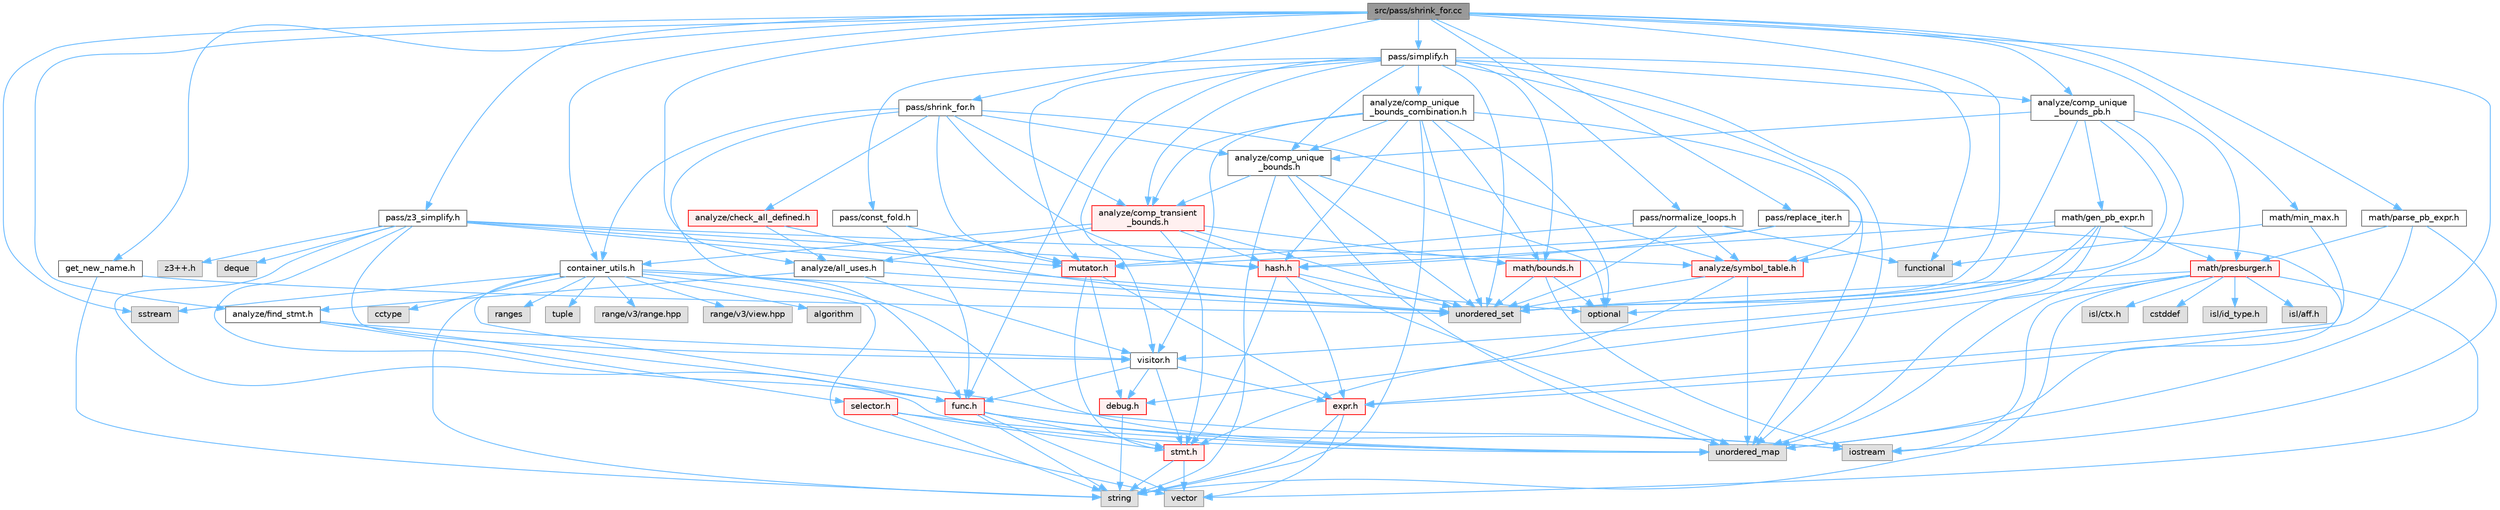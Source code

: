 digraph "src/pass/shrink_for.cc"
{
 // LATEX_PDF_SIZE
  bgcolor="transparent";
  edge [fontname=Helvetica,fontsize=10,labelfontname=Helvetica,labelfontsize=10];
  node [fontname=Helvetica,fontsize=10,shape=box,height=0.2,width=0.4];
  Node1 [label="src/pass/shrink_for.cc",height=0.2,width=0.4,color="gray40", fillcolor="grey60", style="filled", fontcolor="black",tooltip=" "];
  Node1 -> Node2 [color="steelblue1",style="solid"];
  Node2 [label="sstream",height=0.2,width=0.4,color="grey60", fillcolor="#E0E0E0", style="filled",tooltip=" "];
  Node1 -> Node3 [color="steelblue1",style="solid"];
  Node3 [label="unordered_map",height=0.2,width=0.4,color="grey60", fillcolor="#E0E0E0", style="filled",tooltip=" "];
  Node1 -> Node4 [color="steelblue1",style="solid"];
  Node4 [label="unordered_set",height=0.2,width=0.4,color="grey60", fillcolor="#E0E0E0", style="filled",tooltip=" "];
  Node1 -> Node5 [color="steelblue1",style="solid"];
  Node5 [label="analyze/all_uses.h",height=0.2,width=0.4,color="grey40", fillcolor="white", style="filled",URL="$all__uses_8h.html",tooltip=" "];
  Node5 -> Node4 [color="steelblue1",style="solid"];
  Node5 -> Node6 [color="steelblue1",style="solid"];
  Node6 [label="analyze/find_stmt.h",height=0.2,width=0.4,color="grey40", fillcolor="white", style="filled",URL="$find__stmt_8h.html",tooltip=" "];
  Node6 -> Node7 [color="steelblue1",style="solid"];
  Node7 [label="func.h",height=0.2,width=0.4,color="red", fillcolor="#FFF0F0", style="filled",URL="$func_8h.html",tooltip=" "];
  Node7 -> Node8 [color="steelblue1",style="solid"];
  Node8 [label="iostream",height=0.2,width=0.4,color="grey60", fillcolor="#E0E0E0", style="filled",tooltip=" "];
  Node7 -> Node9 [color="steelblue1",style="solid"];
  Node9 [label="string",height=0.2,width=0.4,color="grey60", fillcolor="#E0E0E0", style="filled",tooltip=" "];
  Node7 -> Node3 [color="steelblue1",style="solid"];
  Node7 -> Node11 [color="steelblue1",style="solid"];
  Node11 [label="vector",height=0.2,width=0.4,color="grey60", fillcolor="#E0E0E0", style="filled",tooltip=" "];
  Node7 -> Node49 [color="steelblue1",style="solid"];
  Node49 [label="stmt.h",height=0.2,width=0.4,color="red", fillcolor="#FFF0F0", style="filled",URL="$stmt_8h.html",tooltip=" "];
  Node49 -> Node9 [color="steelblue1",style="solid"];
  Node49 -> Node11 [color="steelblue1",style="solid"];
  Node6 -> Node55 [color="steelblue1",style="solid"];
  Node55 [label="selector.h",height=0.2,width=0.4,color="red", fillcolor="#FFF0F0", style="filled",URL="$selector_8h.html",tooltip=" "];
  Node55 -> Node9 [color="steelblue1",style="solid"];
  Node55 -> Node3 [color="steelblue1",style="solid"];
  Node55 -> Node49 [color="steelblue1",style="solid"];
  Node6 -> Node56 [color="steelblue1",style="solid"];
  Node56 [label="visitor.h",height=0.2,width=0.4,color="grey40", fillcolor="white", style="filled",URL="$visitor_8h.html",tooltip=" "];
  Node56 -> Node57 [color="steelblue1",style="solid"];
  Node57 [label="debug.h",height=0.2,width=0.4,color="red", fillcolor="#FFF0F0", style="filled",URL="$debug_8h.html",tooltip=" "];
  Node57 -> Node9 [color="steelblue1",style="solid"];
  Node56 -> Node42 [color="steelblue1",style="solid"];
  Node42 [label="expr.h",height=0.2,width=0.4,color="red", fillcolor="#FFF0F0", style="filled",URL="$expr_8h.html",tooltip=" "];
  Node42 -> Node9 [color="steelblue1",style="solid"];
  Node42 -> Node11 [color="steelblue1",style="solid"];
  Node56 -> Node7 [color="steelblue1",style="solid"];
  Node56 -> Node49 [color="steelblue1",style="solid"];
  Node5 -> Node56 [color="steelblue1",style="solid"];
  Node1 -> Node61 [color="steelblue1",style="solid"];
  Node61 [label="analyze/comp_unique\l_bounds_pb.h",height=0.2,width=0.4,color="grey40", fillcolor="white", style="filled",URL="$comp__unique__bounds__pb_8h.html",tooltip=" "];
  Node61 -> Node15 [color="steelblue1",style="solid"];
  Node15 [label="optional",height=0.2,width=0.4,color="grey60", fillcolor="#E0E0E0", style="filled",tooltip=" "];
  Node61 -> Node3 [color="steelblue1",style="solid"];
  Node61 -> Node4 [color="steelblue1",style="solid"];
  Node61 -> Node62 [color="steelblue1",style="solid"];
  Node62 [label="analyze/comp_unique\l_bounds.h",height=0.2,width=0.4,color="grey40", fillcolor="white", style="filled",URL="$comp__unique__bounds_8h.html",tooltip=" "];
  Node62 -> Node15 [color="steelblue1",style="solid"];
  Node62 -> Node9 [color="steelblue1",style="solid"];
  Node62 -> Node3 [color="steelblue1",style="solid"];
  Node62 -> Node4 [color="steelblue1",style="solid"];
  Node62 -> Node63 [color="steelblue1",style="solid"];
  Node63 [label="analyze/comp_transient\l_bounds.h",height=0.2,width=0.4,color="red", fillcolor="#FFF0F0", style="filled",URL="$comp__transient__bounds_8h.html",tooltip=" "];
  Node63 -> Node4 [color="steelblue1",style="solid"];
  Node63 -> Node5 [color="steelblue1",style="solid"];
  Node63 -> Node33 [color="steelblue1",style="solid"];
  Node33 [label="container_utils.h",height=0.2,width=0.4,color="grey40", fillcolor="white", style="filled",URL="$container__utils_8h.html",tooltip=" "];
  Node33 -> Node34 [color="steelblue1",style="solid"];
  Node34 [label="algorithm",height=0.2,width=0.4,color="grey60", fillcolor="#E0E0E0", style="filled",tooltip=" "];
  Node33 -> Node35 [color="steelblue1",style="solid"];
  Node35 [label="cctype",height=0.2,width=0.4,color="grey60", fillcolor="#E0E0E0", style="filled",tooltip=" "];
  Node33 -> Node8 [color="steelblue1",style="solid"];
  Node33 -> Node36 [color="steelblue1",style="solid"];
  Node36 [label="ranges",height=0.2,width=0.4,color="grey60", fillcolor="#E0E0E0", style="filled",tooltip=" "];
  Node33 -> Node2 [color="steelblue1",style="solid"];
  Node33 -> Node9 [color="steelblue1",style="solid"];
  Node33 -> Node37 [color="steelblue1",style="solid"];
  Node37 [label="tuple",height=0.2,width=0.4,color="grey60", fillcolor="#E0E0E0", style="filled",tooltip=" "];
  Node33 -> Node3 [color="steelblue1",style="solid"];
  Node33 -> Node4 [color="steelblue1",style="solid"];
  Node33 -> Node11 [color="steelblue1",style="solid"];
  Node33 -> Node38 [color="steelblue1",style="solid"];
  Node38 [label="range/v3/range.hpp",height=0.2,width=0.4,color="grey60", fillcolor="#E0E0E0", style="filled",tooltip=" "];
  Node33 -> Node39 [color="steelblue1",style="solid"];
  Node39 [label="range/v3/view.hpp",height=0.2,width=0.4,color="grey60", fillcolor="#E0E0E0", style="filled",tooltip=" "];
  Node63 -> Node65 [color="steelblue1",style="solid"];
  Node65 [label="hash.h",height=0.2,width=0.4,color="red", fillcolor="#FFF0F0", style="filled",URL="$hash_8h.html",tooltip=" "];
  Node65 -> Node3 [color="steelblue1",style="solid"];
  Node65 -> Node4 [color="steelblue1",style="solid"];
  Node65 -> Node42 [color="steelblue1",style="solid"];
  Node65 -> Node49 [color="steelblue1",style="solid"];
  Node63 -> Node68 [color="steelblue1",style="solid"];
  Node68 [label="math/bounds.h",height=0.2,width=0.4,color="red", fillcolor="#FFF0F0", style="filled",URL="$bounds_8h.html",tooltip=" "];
  Node68 -> Node8 [color="steelblue1",style="solid"];
  Node68 -> Node15 [color="steelblue1",style="solid"];
  Node68 -> Node4 [color="steelblue1",style="solid"];
  Node63 -> Node49 [color="steelblue1",style="solid"];
  Node61 -> Node73 [color="steelblue1",style="solid"];
  Node73 [label="math/gen_pb_expr.h",height=0.2,width=0.4,color="grey40", fillcolor="white", style="filled",URL="$gen__pb__expr_8h.html",tooltip=" "];
  Node73 -> Node3 [color="steelblue1",style="solid"];
  Node73 -> Node4 [color="steelblue1",style="solid"];
  Node73 -> Node74 [color="steelblue1",style="solid"];
  Node74 [label="analyze/symbol_table.h",height=0.2,width=0.4,color="red", fillcolor="#FFF0F0", style="filled",URL="$symbol__table_8h.html",tooltip=" "];
  Node74 -> Node3 [color="steelblue1",style="solid"];
  Node74 -> Node4 [color="steelblue1",style="solid"];
  Node74 -> Node49 [color="steelblue1",style="solid"];
  Node73 -> Node65 [color="steelblue1",style="solid"];
  Node73 -> Node75 [color="steelblue1",style="solid"];
  Node75 [label="math/presburger.h",height=0.2,width=0.4,color="red", fillcolor="#FFF0F0", style="filled",URL="$presburger_8h.html",tooltip=" "];
  Node75 -> Node76 [color="steelblue1",style="solid"];
  Node76 [label="cstddef",height=0.2,width=0.4,color="grey60", fillcolor="#E0E0E0", style="filled",tooltip=" "];
  Node75 -> Node8 [color="steelblue1",style="solid"];
  Node75 -> Node77 [color="steelblue1",style="solid"];
  Node77 [label="isl/id_type.h",height=0.2,width=0.4,color="grey60", fillcolor="#E0E0E0", style="filled",tooltip=" "];
  Node75 -> Node9 [color="steelblue1",style="solid"];
  Node75 -> Node4 [color="steelblue1",style="solid"];
  Node75 -> Node11 [color="steelblue1",style="solid"];
  Node75 -> Node78 [color="steelblue1",style="solid"];
  Node78 [label="isl/aff.h",height=0.2,width=0.4,color="grey60", fillcolor="#E0E0E0", style="filled",tooltip=" "];
  Node75 -> Node79 [color="steelblue1",style="solid"];
  Node79 [label="isl/ctx.h",height=0.2,width=0.4,color="grey60", fillcolor="#E0E0E0", style="filled",tooltip=" "];
  Node75 -> Node57 [color="steelblue1",style="solid"];
  Node73 -> Node56 [color="steelblue1",style="solid"];
  Node61 -> Node75 [color="steelblue1",style="solid"];
  Node1 -> Node6 [color="steelblue1",style="solid"];
  Node1 -> Node33 [color="steelblue1",style="solid"];
  Node1 -> Node92 [color="steelblue1",style="solid"];
  Node92 [label="get_new_name.h",height=0.2,width=0.4,color="grey40", fillcolor="white", style="filled",URL="$get__new__name_8h.html",tooltip=" "];
  Node92 -> Node9 [color="steelblue1",style="solid"];
  Node92 -> Node4 [color="steelblue1",style="solid"];
  Node1 -> Node93 [color="steelblue1",style="solid"];
  Node93 [label="math/min_max.h",height=0.2,width=0.4,color="grey40", fillcolor="white", style="filled",URL="$min__max_8h.html",tooltip=" "];
  Node93 -> Node14 [color="steelblue1",style="solid"];
  Node14 [label="functional",height=0.2,width=0.4,color="grey60", fillcolor="#E0E0E0", style="filled",tooltip=" "];
  Node93 -> Node42 [color="steelblue1",style="solid"];
  Node1 -> Node94 [color="steelblue1",style="solid"];
  Node94 [label="math/parse_pb_expr.h",height=0.2,width=0.4,color="grey40", fillcolor="white", style="filled",URL="$parse__pb__expr_8h.html",tooltip=" "];
  Node94 -> Node8 [color="steelblue1",style="solid"];
  Node94 -> Node42 [color="steelblue1",style="solid"];
  Node94 -> Node75 [color="steelblue1",style="solid"];
  Node1 -> Node95 [color="steelblue1",style="solid"];
  Node95 [label="pass/normalize_loops.h",height=0.2,width=0.4,color="grey40", fillcolor="white", style="filled",URL="$normalize__loops_8h.html",tooltip=" "];
  Node95 -> Node14 [color="steelblue1",style="solid"];
  Node95 -> Node4 [color="steelblue1",style="solid"];
  Node95 -> Node74 [color="steelblue1",style="solid"];
  Node95 -> Node96 [color="steelblue1",style="solid"];
  Node96 [label="mutator.h",height=0.2,width=0.4,color="red", fillcolor="#FFF0F0", style="filled",URL="$mutator_8h.html",tooltip=" "];
  Node96 -> Node57 [color="steelblue1",style="solid"];
  Node96 -> Node42 [color="steelblue1",style="solid"];
  Node96 -> Node49 [color="steelblue1",style="solid"];
  Node1 -> Node97 [color="steelblue1",style="solid"];
  Node97 [label="pass/replace_iter.h",height=0.2,width=0.4,color="grey40", fillcolor="white", style="filled",URL="$replace__iter_8h.html",tooltip=" "];
  Node97 -> Node3 [color="steelblue1",style="solid"];
  Node97 -> Node65 [color="steelblue1",style="solid"];
  Node97 -> Node96 [color="steelblue1",style="solid"];
  Node1 -> Node98 [color="steelblue1",style="solid"];
  Node98 [label="pass/shrink_for.h",height=0.2,width=0.4,color="grey40", fillcolor="white", style="filled",URL="$shrink__for_8h.html",tooltip=" "];
  Node98 -> Node99 [color="steelblue1",style="solid"];
  Node99 [label="analyze/check_all_defined.h",height=0.2,width=0.4,color="red", fillcolor="#FFF0F0", style="filled",URL="$check__all__defined_8h.html",tooltip=" "];
  Node99 -> Node4 [color="steelblue1",style="solid"];
  Node99 -> Node5 [color="steelblue1",style="solid"];
  Node98 -> Node63 [color="steelblue1",style="solid"];
  Node98 -> Node62 [color="steelblue1",style="solid"];
  Node98 -> Node74 [color="steelblue1",style="solid"];
  Node98 -> Node33 [color="steelblue1",style="solid"];
  Node98 -> Node7 [color="steelblue1",style="solid"];
  Node98 -> Node65 [color="steelblue1",style="solid"];
  Node98 -> Node96 [color="steelblue1",style="solid"];
  Node1 -> Node100 [color="steelblue1",style="solid"];
  Node100 [label="pass/simplify.h",height=0.2,width=0.4,color="grey40", fillcolor="white", style="filled",URL="$simplify_8h.html",tooltip=" "];
  Node100 -> Node14 [color="steelblue1",style="solid"];
  Node100 -> Node3 [color="steelblue1",style="solid"];
  Node100 -> Node4 [color="steelblue1",style="solid"];
  Node100 -> Node63 [color="steelblue1",style="solid"];
  Node100 -> Node62 [color="steelblue1",style="solid"];
  Node100 -> Node101 [color="steelblue1",style="solid"];
  Node101 [label="analyze/comp_unique\l_bounds_combination.h",height=0.2,width=0.4,color="grey40", fillcolor="white", style="filled",URL="$comp__unique__bounds__combination_8h.html",tooltip=" "];
  Node101 -> Node15 [color="steelblue1",style="solid"];
  Node101 -> Node9 [color="steelblue1",style="solid"];
  Node101 -> Node3 [color="steelblue1",style="solid"];
  Node101 -> Node4 [color="steelblue1",style="solid"];
  Node101 -> Node63 [color="steelblue1",style="solid"];
  Node101 -> Node62 [color="steelblue1",style="solid"];
  Node101 -> Node65 [color="steelblue1",style="solid"];
  Node101 -> Node68 [color="steelblue1",style="solid"];
  Node101 -> Node56 [color="steelblue1",style="solid"];
  Node100 -> Node61 [color="steelblue1",style="solid"];
  Node100 -> Node74 [color="steelblue1",style="solid"];
  Node100 -> Node7 [color="steelblue1",style="solid"];
  Node100 -> Node68 [color="steelblue1",style="solid"];
  Node100 -> Node96 [color="steelblue1",style="solid"];
  Node100 -> Node102 [color="steelblue1",style="solid"];
  Node102 [label="pass/const_fold.h",height=0.2,width=0.4,color="grey40", fillcolor="white", style="filled",URL="$const__fold_8h.html",tooltip=" "];
  Node102 -> Node7 [color="steelblue1",style="solid"];
  Node102 -> Node96 [color="steelblue1",style="solid"];
  Node100 -> Node56 [color="steelblue1",style="solid"];
  Node1 -> Node103 [color="steelblue1",style="solid"];
  Node103 [label="pass/z3_simplify.h",height=0.2,width=0.4,color="grey40", fillcolor="white", style="filled",URL="$z3__simplify_8h.html",tooltip=" "];
  Node103 -> Node104 [color="steelblue1",style="solid"];
  Node104 [label="deque",height=0.2,width=0.4,color="grey60", fillcolor="#E0E0E0", style="filled",tooltip=" "];
  Node103 -> Node15 [color="steelblue1",style="solid"];
  Node103 -> Node3 [color="steelblue1",style="solid"];
  Node103 -> Node105 [color="steelblue1",style="solid"];
  Node105 [label="z3++.h",height=0.2,width=0.4,color="grey60", fillcolor="#E0E0E0", style="filled",tooltip=" "];
  Node103 -> Node74 [color="steelblue1",style="solid"];
  Node103 -> Node7 [color="steelblue1",style="solid"];
  Node103 -> Node65 [color="steelblue1",style="solid"];
  Node103 -> Node96 [color="steelblue1",style="solid"];
  Node103 -> Node56 [color="steelblue1",style="solid"];
}
